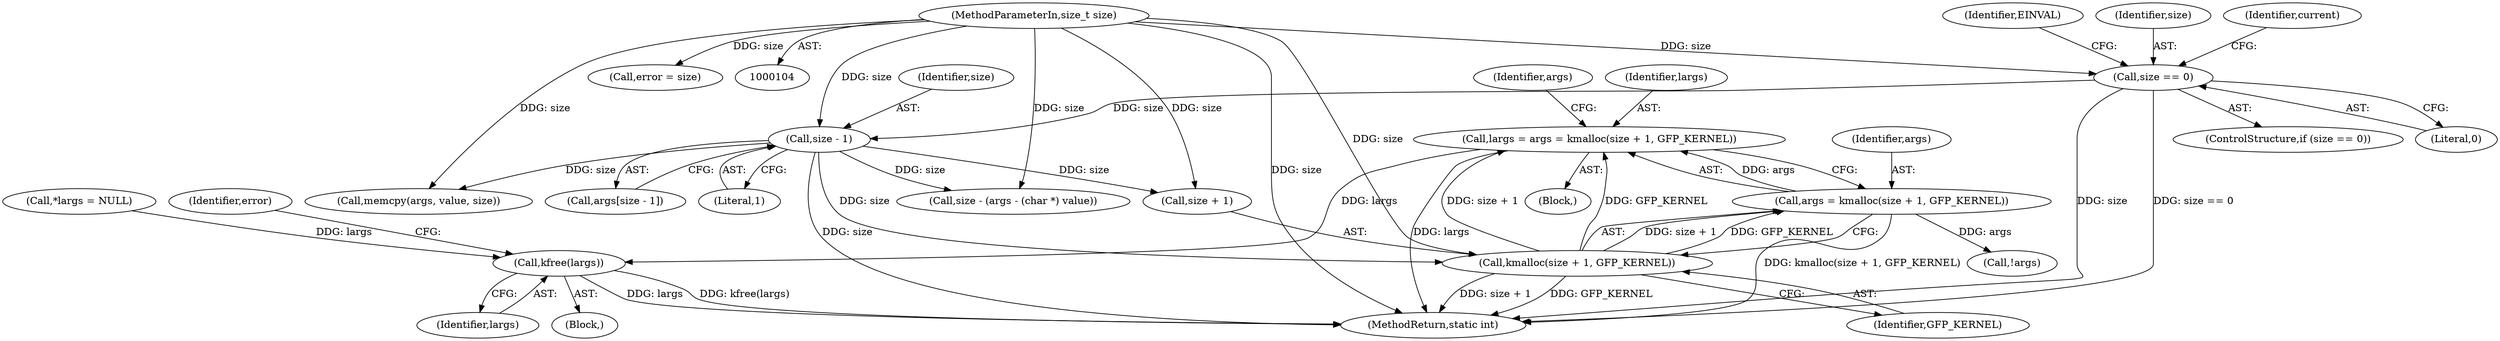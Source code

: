 digraph "0_linux_30a46a4647fd1df9cf52e43bf467f0d9265096ca@API" {
"1000146" [label="(Call,largs = args = kmalloc(size + 1, GFP_KERNEL))"];
"1000148" [label="(Call,args = kmalloc(size + 1, GFP_KERNEL))"];
"1000150" [label="(Call,kmalloc(size + 1, GFP_KERNEL))"];
"1000141" [label="(Call,size - 1)"];
"1000124" [label="(Call,size == 0)"];
"1000108" [label="(MethodParameterIn,size_t size)"];
"1000306" [label="(Call,kfree(largs))"];
"1000157" [label="(Identifier,args)"];
"1000154" [label="(Identifier,GFP_KERNEL)"];
"1000141" [label="(Call,size - 1)"];
"1000142" [label="(Identifier,size)"];
"1000156" [label="(Call,!args)"];
"1000108" [label="(MethodParameterIn,size_t size)"];
"1000123" [label="(ControlStructure,if (size == 0))"];
"1000161" [label="(Call,memcpy(args, value, size))"];
"1000129" [label="(Identifier,EINVAL)"];
"1000150" [label="(Call,kmalloc(size + 1, GFP_KERNEL))"];
"1000151" [label="(Call,size + 1)"];
"1000351" [label="(MethodReturn,static int)"];
"1000147" [label="(Identifier,largs)"];
"1000309" [label="(Identifier,error)"];
"1000145" [label="(Block,)"];
"1000149" [label="(Identifier,args)"];
"1000126" [label="(Literal,0)"];
"1000199" [label="(Call,size - (args - (char *) value))"];
"1000125" [label="(Identifier,size)"];
"1000132" [label="(Identifier,current)"];
"1000306" [label="(Call,kfree(largs))"];
"1000139" [label="(Call,args[size - 1])"];
"1000307" [label="(Identifier,largs)"];
"1000148" [label="(Call,args = kmalloc(size + 1, GFP_KERNEL))"];
"1000114" [label="(Call,*largs = NULL)"];
"1000146" [label="(Call,largs = args = kmalloc(size + 1, GFP_KERNEL))"];
"1000143" [label="(Literal,1)"];
"1000302" [label="(Call,error = size)"];
"1000109" [label="(Block,)"];
"1000124" [label="(Call,size == 0)"];
"1000146" -> "1000145"  [label="AST: "];
"1000146" -> "1000148"  [label="CFG: "];
"1000147" -> "1000146"  [label="AST: "];
"1000148" -> "1000146"  [label="AST: "];
"1000157" -> "1000146"  [label="CFG: "];
"1000146" -> "1000351"  [label="DDG: largs"];
"1000148" -> "1000146"  [label="DDG: args"];
"1000150" -> "1000146"  [label="DDG: size + 1"];
"1000150" -> "1000146"  [label="DDG: GFP_KERNEL"];
"1000146" -> "1000306"  [label="DDG: largs"];
"1000148" -> "1000150"  [label="CFG: "];
"1000149" -> "1000148"  [label="AST: "];
"1000150" -> "1000148"  [label="AST: "];
"1000148" -> "1000351"  [label="DDG: kmalloc(size + 1, GFP_KERNEL)"];
"1000150" -> "1000148"  [label="DDG: size + 1"];
"1000150" -> "1000148"  [label="DDG: GFP_KERNEL"];
"1000148" -> "1000156"  [label="DDG: args"];
"1000150" -> "1000154"  [label="CFG: "];
"1000151" -> "1000150"  [label="AST: "];
"1000154" -> "1000150"  [label="AST: "];
"1000150" -> "1000351"  [label="DDG: GFP_KERNEL"];
"1000150" -> "1000351"  [label="DDG: size + 1"];
"1000141" -> "1000150"  [label="DDG: size"];
"1000108" -> "1000150"  [label="DDG: size"];
"1000141" -> "1000139"  [label="AST: "];
"1000141" -> "1000143"  [label="CFG: "];
"1000142" -> "1000141"  [label="AST: "];
"1000143" -> "1000141"  [label="AST: "];
"1000139" -> "1000141"  [label="CFG: "];
"1000141" -> "1000351"  [label="DDG: size"];
"1000124" -> "1000141"  [label="DDG: size"];
"1000108" -> "1000141"  [label="DDG: size"];
"1000141" -> "1000151"  [label="DDG: size"];
"1000141" -> "1000161"  [label="DDG: size"];
"1000141" -> "1000199"  [label="DDG: size"];
"1000124" -> "1000123"  [label="AST: "];
"1000124" -> "1000126"  [label="CFG: "];
"1000125" -> "1000124"  [label="AST: "];
"1000126" -> "1000124"  [label="AST: "];
"1000129" -> "1000124"  [label="CFG: "];
"1000132" -> "1000124"  [label="CFG: "];
"1000124" -> "1000351"  [label="DDG: size"];
"1000124" -> "1000351"  [label="DDG: size == 0"];
"1000108" -> "1000124"  [label="DDG: size"];
"1000108" -> "1000104"  [label="AST: "];
"1000108" -> "1000351"  [label="DDG: size"];
"1000108" -> "1000151"  [label="DDG: size"];
"1000108" -> "1000161"  [label="DDG: size"];
"1000108" -> "1000199"  [label="DDG: size"];
"1000108" -> "1000302"  [label="DDG: size"];
"1000306" -> "1000109"  [label="AST: "];
"1000306" -> "1000307"  [label="CFG: "];
"1000307" -> "1000306"  [label="AST: "];
"1000309" -> "1000306"  [label="CFG: "];
"1000306" -> "1000351"  [label="DDG: largs"];
"1000306" -> "1000351"  [label="DDG: kfree(largs)"];
"1000114" -> "1000306"  [label="DDG: largs"];
}
